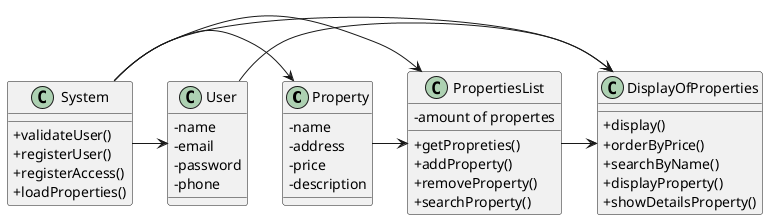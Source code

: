 @startuml

skinparam packageStyle rectangle
skinparam shadowing false
'skinparam linetype polyline


skinparam classAttributeIconSize 0

class Property {
    -name
    -address
    -price
    -description
}

class PropertiesList {
    -amount of propertes

    + getPropreties()
    + addProperty()
    + removeProperty()
    + searchProperty()
}

class User {
    - name
    - email
    - password
    - phone
}

class DisplayOfProperties {
    + display()
    + orderByPrice()
    + searchByName()
    + displayProperty()
    + showDetailsProperty()

}

class System {
    + validateUser()
    + registerUser()
    + registerAccess()
    + loadProperties()
}

Property -> PropertiesList
PropertiesList -> DisplayOfProperties
User -> DisplayOfProperties
System -> Property
System -> PropertiesList
System -> User
System -> DisplayOfProperties



@enduml